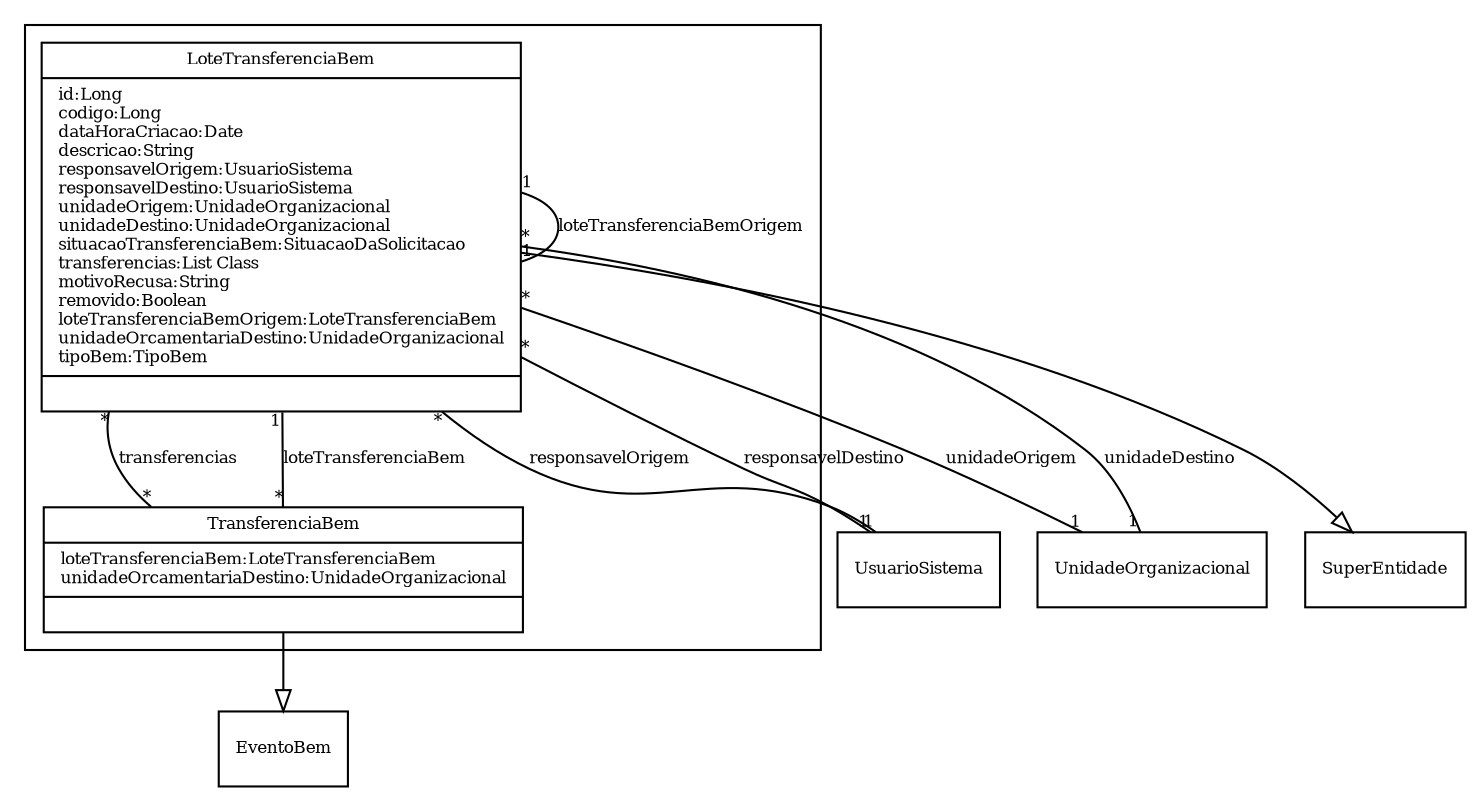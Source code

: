 digraph G{
fontname = "Times-Roman"
fontsize = 8

node [
        fontname = "Times-Roman"
        fontsize = 8
        shape = "record"
]

edge [
        fontname = "Times-Roman"
        fontsize = 8
]

subgraph clusterSOLICITACAO_DE_TRANSFERENCIA_DE_BEM_MOVEL
{
LoteTransferenciaBem [label = "{LoteTransferenciaBem|id:Long\lcodigo:Long\ldataHoraCriacao:Date\ldescricao:String\lresponsavelOrigem:UsuarioSistema\lresponsavelDestino:UsuarioSistema\lunidadeOrigem:UnidadeOrganizacional\lunidadeDestino:UnidadeOrganizacional\lsituacaoTransferenciaBem:SituacaoDaSolicitacao\ltransferencias:List Class\lmotivoRecusa:String\lremovido:Boolean\lloteTransferenciaBemOrigem:LoteTransferenciaBem\lunidadeOrcamentariaDestino:UnidadeOrganizacional\ltipoBem:TipoBem\l|\l}"]
TransferenciaBem [label = "{TransferenciaBem|loteTransferenciaBem:LoteTransferenciaBem\lunidadeOrcamentariaDestino:UnidadeOrganizacional\l|\l}"]
}
edge [arrowhead = "none" headlabel = "1" taillabel = "*"] LoteTransferenciaBem -> UsuarioSistema [label = "responsavelOrigem"]
edge [arrowhead = "none" headlabel = "1" taillabel = "*"] LoteTransferenciaBem -> UsuarioSistema [label = "responsavelDestino"]
edge [arrowhead = "none" headlabel = "1" taillabel = "*"] LoteTransferenciaBem -> UnidadeOrganizacional [label = "unidadeOrigem"]
edge [arrowhead = "none" headlabel = "1" taillabel = "*"] LoteTransferenciaBem -> UnidadeOrganizacional [label = "unidadeDestino"]
edge [arrowhead = "none" headlabel = "*" taillabel = "*"] LoteTransferenciaBem -> TransferenciaBem [label = "transferencias"]
edge [arrowhead = "none" headlabel = "1" taillabel = "1"] LoteTransferenciaBem -> LoteTransferenciaBem [label = "loteTransferenciaBemOrigem"]
edge [ arrowhead = "empty" headlabel = "" taillabel = ""] LoteTransferenciaBem -> SuperEntidade
edge [arrowhead = "none" headlabel = "1" taillabel = "*"] TransferenciaBem -> LoteTransferenciaBem [label = "loteTransferenciaBem"]
edge [ arrowhead = "empty" headlabel = "" taillabel = ""] TransferenciaBem -> EventoBem
}
